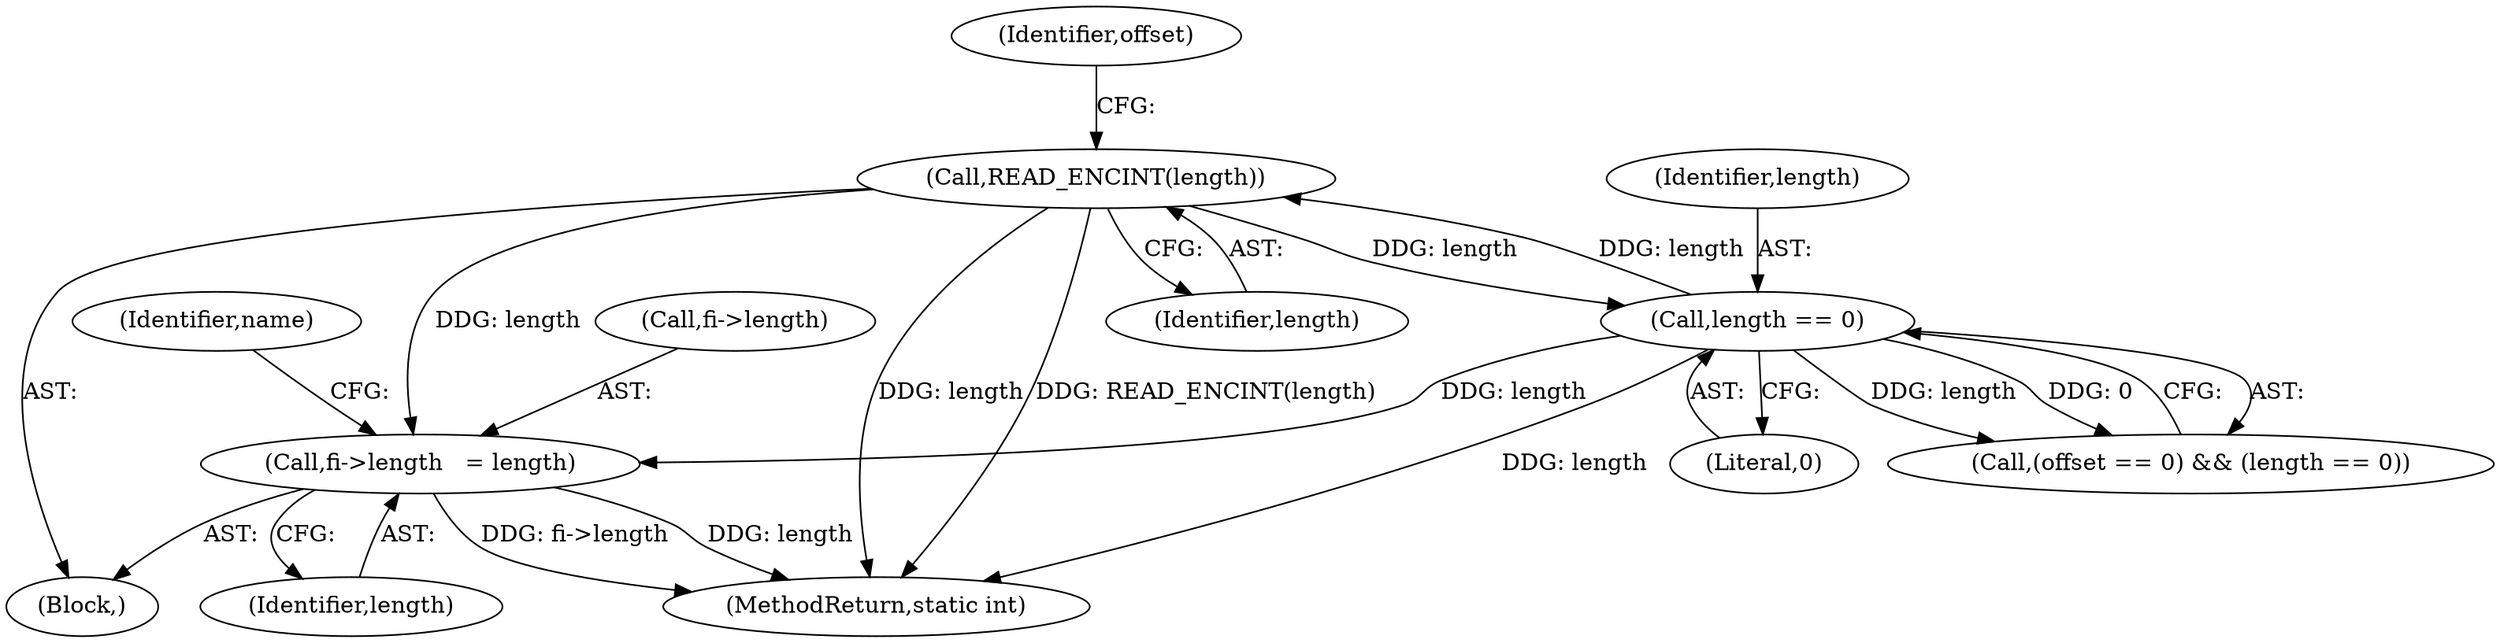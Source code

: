 digraph "0_libmspack_72e70a921f0f07fee748aec2274b30784e1d312a@pointer" {
"1000884" [label="(Call,fi->length   = length)"];
"1000791" [label="(Call,READ_ENCINT(length))"];
"1000798" [label="(Call,length == 0)"];
"1000890" [label="(Identifier,name)"];
"1000769" [label="(Block,)"];
"1000885" [label="(Call,fi->length)"];
"1000884" [label="(Call,fi->length   = length)"];
"1001065" [label="(MethodReturn,static int)"];
"1000798" [label="(Call,length == 0)"];
"1000794" [label="(Call,(offset == 0) && (length == 0))"];
"1000792" [label="(Identifier,length)"];
"1000796" [label="(Identifier,offset)"];
"1000888" [label="(Identifier,length)"];
"1000800" [label="(Literal,0)"];
"1000799" [label="(Identifier,length)"];
"1000791" [label="(Call,READ_ENCINT(length))"];
"1000884" -> "1000769"  [label="AST: "];
"1000884" -> "1000888"  [label="CFG: "];
"1000885" -> "1000884"  [label="AST: "];
"1000888" -> "1000884"  [label="AST: "];
"1000890" -> "1000884"  [label="CFG: "];
"1000884" -> "1001065"  [label="DDG: fi->length"];
"1000884" -> "1001065"  [label="DDG: length"];
"1000791" -> "1000884"  [label="DDG: length"];
"1000798" -> "1000884"  [label="DDG: length"];
"1000791" -> "1000769"  [label="AST: "];
"1000791" -> "1000792"  [label="CFG: "];
"1000792" -> "1000791"  [label="AST: "];
"1000796" -> "1000791"  [label="CFG: "];
"1000791" -> "1001065"  [label="DDG: length"];
"1000791" -> "1001065"  [label="DDG: READ_ENCINT(length)"];
"1000798" -> "1000791"  [label="DDG: length"];
"1000791" -> "1000798"  [label="DDG: length"];
"1000798" -> "1000794"  [label="AST: "];
"1000798" -> "1000800"  [label="CFG: "];
"1000799" -> "1000798"  [label="AST: "];
"1000800" -> "1000798"  [label="AST: "];
"1000794" -> "1000798"  [label="CFG: "];
"1000798" -> "1001065"  [label="DDG: length"];
"1000798" -> "1000794"  [label="DDG: length"];
"1000798" -> "1000794"  [label="DDG: 0"];
}

